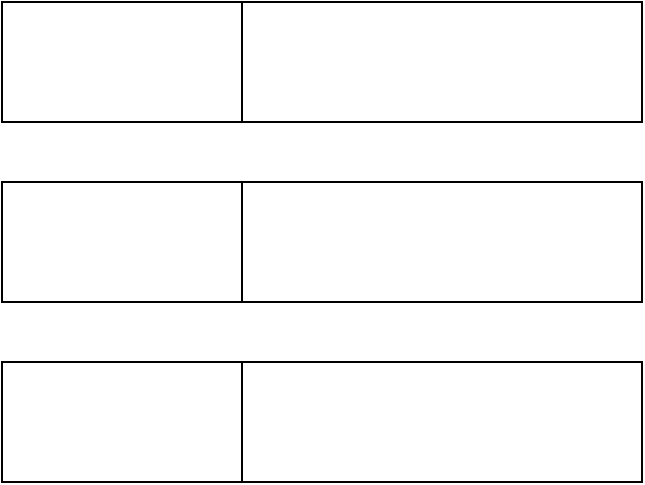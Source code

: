 <mxfile version="26.2.10">
  <diagram name="Seite-1" id="jW_Ev9PfmGsdIHceFEIm">
    <mxGraphModel dx="1418" dy="755" grid="1" gridSize="10" guides="1" tooltips="1" connect="1" arrows="1" fold="1" page="1" pageScale="1" pageWidth="827" pageHeight="1169" math="0" shadow="0">
      <root>
        <mxCell id="0" />
        <mxCell id="1" parent="0" />
        <mxCell id="Fc6nXALGjgbMEP9GJVV0-1" value="" style="rounded=0;whiteSpace=wrap;html=1;" vertex="1" parent="1">
          <mxGeometry x="260" y="280" width="320" height="60" as="geometry" />
        </mxCell>
        <mxCell id="Fc6nXALGjgbMEP9GJVV0-2" value="" style="rounded=0;whiteSpace=wrap;html=1;" vertex="1" parent="1">
          <mxGeometry x="260" y="280" width="120" height="60" as="geometry" />
        </mxCell>
        <mxCell id="Fc6nXALGjgbMEP9GJVV0-3" value="" style="rounded=0;whiteSpace=wrap;html=1;" vertex="1" parent="1">
          <mxGeometry x="260" y="370" width="320" height="60" as="geometry" />
        </mxCell>
        <mxCell id="Fc6nXALGjgbMEP9GJVV0-4" value="" style="rounded=0;whiteSpace=wrap;html=1;" vertex="1" parent="1">
          <mxGeometry x="260" y="370" width="120" height="60" as="geometry" />
        </mxCell>
        <mxCell id="Fc6nXALGjgbMEP9GJVV0-5" value="" style="rounded=0;whiteSpace=wrap;html=1;" vertex="1" parent="1">
          <mxGeometry x="260" y="460" width="320" height="60" as="geometry" />
        </mxCell>
        <mxCell id="Fc6nXALGjgbMEP9GJVV0-6" value="" style="rounded=0;whiteSpace=wrap;html=1;" vertex="1" parent="1">
          <mxGeometry x="260" y="460" width="120" height="60" as="geometry" />
        </mxCell>
      </root>
    </mxGraphModel>
  </diagram>
</mxfile>
